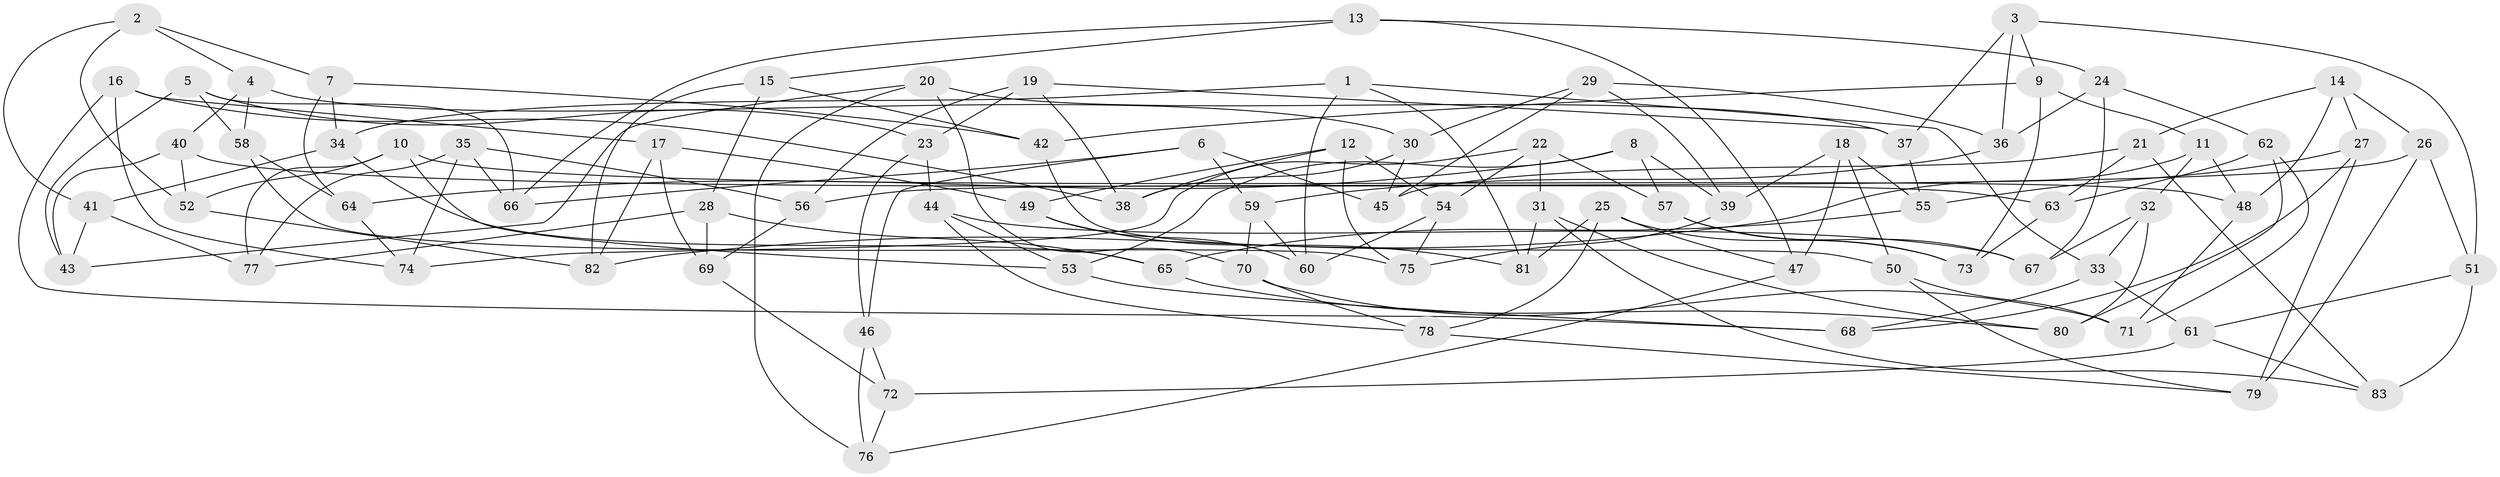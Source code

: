 // Generated by graph-tools (version 1.1) at 2025/11/02/27/25 16:11:46]
// undirected, 83 vertices, 166 edges
graph export_dot {
graph [start="1"]
  node [color=gray90,style=filled];
  1;
  2;
  3;
  4;
  5;
  6;
  7;
  8;
  9;
  10;
  11;
  12;
  13;
  14;
  15;
  16;
  17;
  18;
  19;
  20;
  21;
  22;
  23;
  24;
  25;
  26;
  27;
  28;
  29;
  30;
  31;
  32;
  33;
  34;
  35;
  36;
  37;
  38;
  39;
  40;
  41;
  42;
  43;
  44;
  45;
  46;
  47;
  48;
  49;
  50;
  51;
  52;
  53;
  54;
  55;
  56;
  57;
  58;
  59;
  60;
  61;
  62;
  63;
  64;
  65;
  66;
  67;
  68;
  69;
  70;
  71;
  72;
  73;
  74;
  75;
  76;
  77;
  78;
  79;
  80;
  81;
  82;
  83;
  1 -- 60;
  1 -- 34;
  1 -- 81;
  1 -- 33;
  2 -- 4;
  2 -- 52;
  2 -- 41;
  2 -- 7;
  3 -- 9;
  3 -- 36;
  3 -- 51;
  3 -- 37;
  4 -- 40;
  4 -- 30;
  4 -- 58;
  5 -- 66;
  5 -- 58;
  5 -- 43;
  5 -- 23;
  6 -- 59;
  6 -- 46;
  6 -- 45;
  6 -- 66;
  7 -- 34;
  7 -- 42;
  7 -- 64;
  8 -- 53;
  8 -- 39;
  8 -- 64;
  8 -- 57;
  9 -- 73;
  9 -- 11;
  9 -- 42;
  10 -- 48;
  10 -- 77;
  10 -- 53;
  10 -- 52;
  11 -- 82;
  11 -- 32;
  11 -- 48;
  12 -- 54;
  12 -- 49;
  12 -- 75;
  12 -- 38;
  13 -- 24;
  13 -- 15;
  13 -- 47;
  13 -- 66;
  14 -- 26;
  14 -- 48;
  14 -- 27;
  14 -- 21;
  15 -- 82;
  15 -- 42;
  15 -- 28;
  16 -- 17;
  16 -- 68;
  16 -- 74;
  16 -- 38;
  17 -- 49;
  17 -- 69;
  17 -- 82;
  18 -- 47;
  18 -- 55;
  18 -- 50;
  18 -- 39;
  19 -- 38;
  19 -- 37;
  19 -- 56;
  19 -- 23;
  20 -- 76;
  20 -- 70;
  20 -- 37;
  20 -- 43;
  21 -- 83;
  21 -- 45;
  21 -- 63;
  22 -- 54;
  22 -- 31;
  22 -- 57;
  22 -- 74;
  23 -- 44;
  23 -- 46;
  24 -- 62;
  24 -- 36;
  24 -- 67;
  25 -- 78;
  25 -- 81;
  25 -- 47;
  25 -- 73;
  26 -- 56;
  26 -- 51;
  26 -- 79;
  27 -- 68;
  27 -- 55;
  27 -- 79;
  28 -- 77;
  28 -- 65;
  28 -- 69;
  29 -- 30;
  29 -- 39;
  29 -- 36;
  29 -- 45;
  30 -- 45;
  30 -- 38;
  31 -- 81;
  31 -- 80;
  31 -- 83;
  32 -- 33;
  32 -- 67;
  32 -- 80;
  33 -- 61;
  33 -- 68;
  34 -- 65;
  34 -- 41;
  35 -- 66;
  35 -- 56;
  35 -- 77;
  35 -- 74;
  36 -- 59;
  37 -- 55;
  39 -- 75;
  40 -- 52;
  40 -- 63;
  40 -- 43;
  41 -- 43;
  41 -- 77;
  42 -- 50;
  44 -- 67;
  44 -- 78;
  44 -- 53;
  46 -- 76;
  46 -- 72;
  47 -- 76;
  48 -- 71;
  49 -- 81;
  49 -- 60;
  50 -- 71;
  50 -- 79;
  51 -- 61;
  51 -- 83;
  52 -- 82;
  53 -- 68;
  54 -- 60;
  54 -- 75;
  55 -- 65;
  56 -- 69;
  57 -- 67;
  57 -- 73;
  58 -- 75;
  58 -- 64;
  59 -- 60;
  59 -- 70;
  61 -- 83;
  61 -- 72;
  62 -- 63;
  62 -- 80;
  62 -- 71;
  63 -- 73;
  64 -- 74;
  65 -- 80;
  69 -- 72;
  70 -- 71;
  70 -- 78;
  72 -- 76;
  78 -- 79;
}
